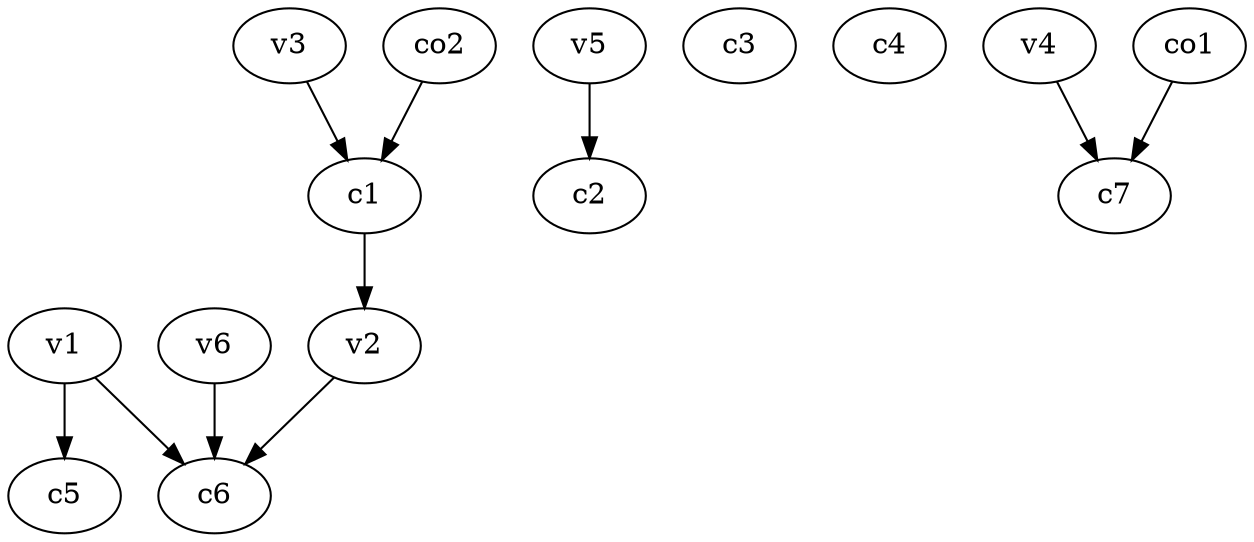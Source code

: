 strict digraph  {
c1;
c2;
c3;
c4;
c5;
c6;
c7;
v1;
v2;
v3;
v4;
v5;
v6;
co1;
co2;
c1 -> v2  [weight=1];
v1 -> c5  [weight=1];
v1 -> c6  [weight=1];
v2 -> c6  [weight=1];
v3 -> c1  [weight=1];
v4 -> c7  [weight=1];
v5 -> c2  [weight=1];
v6 -> c6  [weight=1];
co1 -> c7  [weight=1];
co2 -> c1  [weight=1];
}

